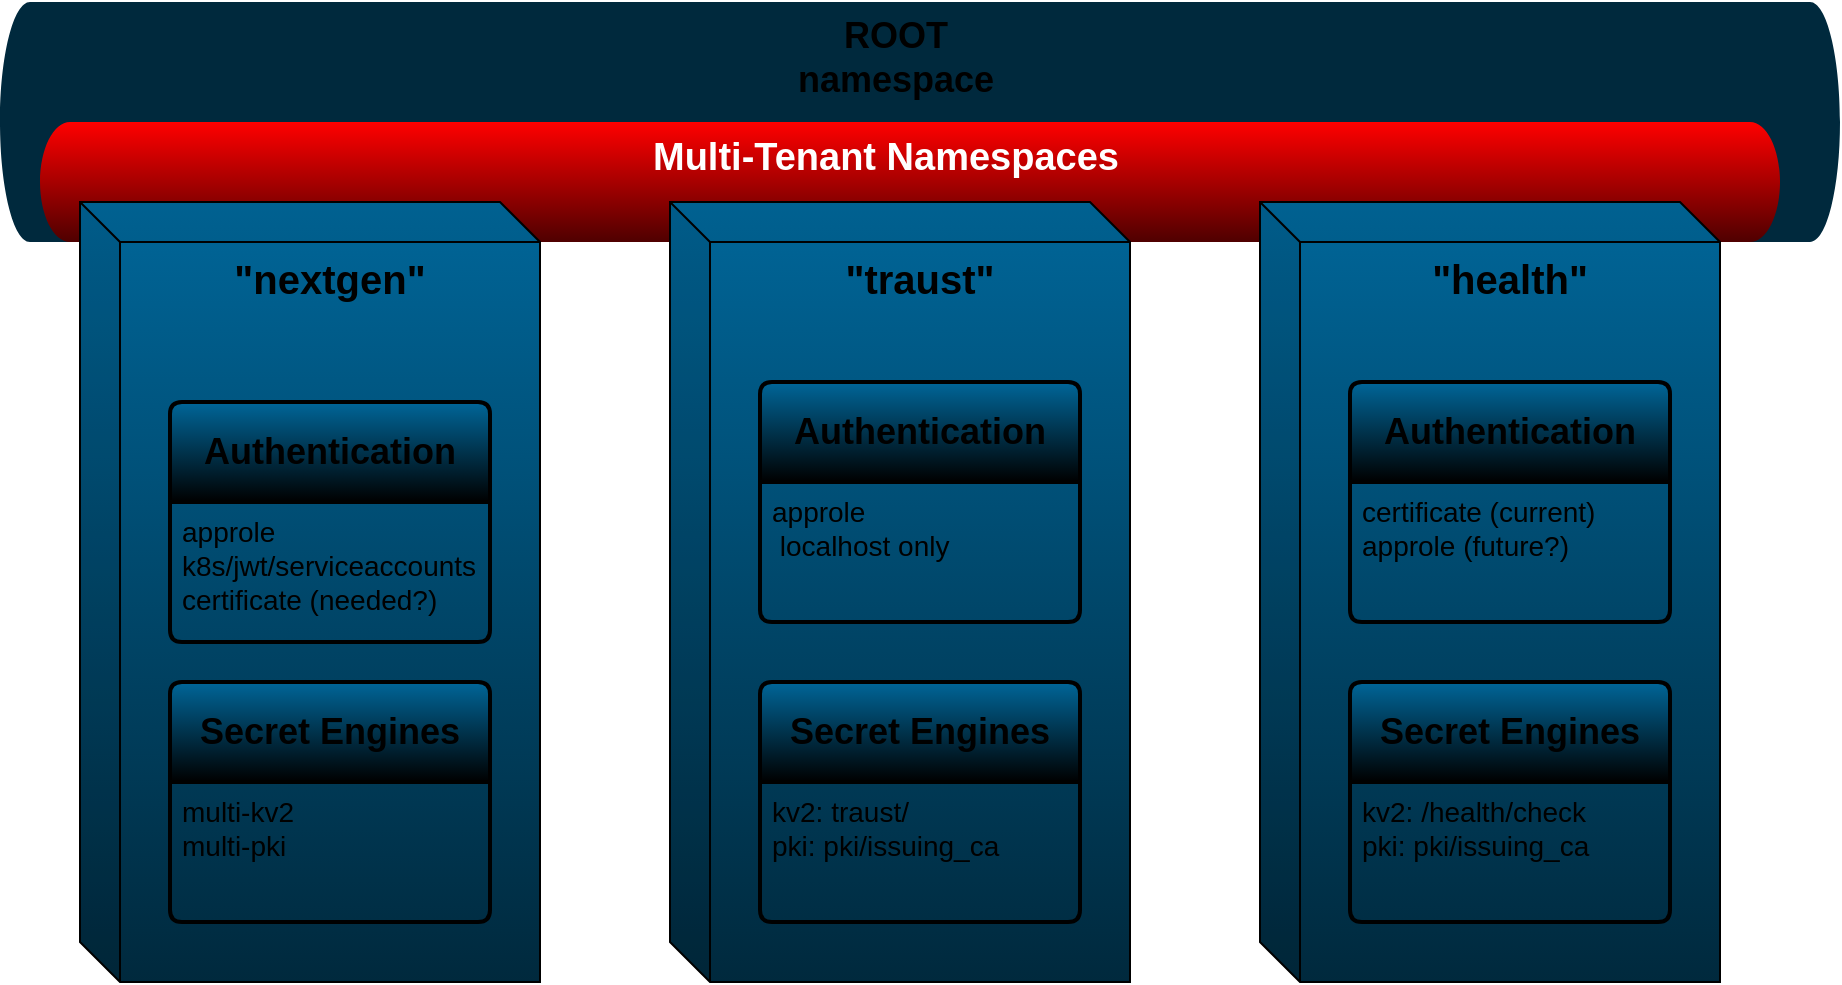 <mxfile version="21.2.8" type="device">
  <diagram id="prtHgNgQTEPvFCAcTncT" name="Page-1">
    <mxGraphModel dx="1399" dy="1153" grid="1" gridSize="10" guides="1" tooltips="1" connect="1" arrows="1" fold="1" page="1" pageScale="1" pageWidth="1100" pageHeight="850" math="0" shadow="0">
      <root>
        <mxCell id="0" />
        <mxCell id="1" parent="0" />
        <mxCell id="JYJCYZzagZn8szXr--cS-20" value="&lt;font style=&quot;font-size: 18px;&quot;&gt;&lt;b&gt;ROOT&lt;br&gt;namespace&lt;/b&gt;&lt;/font&gt;" style="shape=cylinder3;whiteSpace=wrap;html=1;boundedLbl=1;backgroundOutline=1;size=15;fillColor=#00293D;fillStyle=auto;shadow=0;gradientColor=none;gradientDirection=north;horizontal=1;verticalAlign=top;direction=south;strokeColor=none;" vertex="1" parent="1">
          <mxGeometry x="90" y="120" width="920" height="120" as="geometry" />
        </mxCell>
        <mxCell id="JYJCYZzagZn8szXr--cS-82" value="&lt;font size=&quot;1&quot;&gt;&lt;b style=&quot;font-size: 19px;&quot;&gt;Multi-Tenant Namespaces&lt;/b&gt;&lt;/font&gt;" style="shape=cylinder3;whiteSpace=wrap;html=1;boundedLbl=1;backgroundOutline=1;size=15;direction=south;fillColor=#FF0000;fontColor=#FFFFFF;strokeColor=none;gradientColor=#4F0000;gradientDirection=east;verticalAlign=top;" vertex="1" parent="1">
          <mxGeometry x="110" y="180" width="870" height="60" as="geometry" />
        </mxCell>
        <mxCell id="JYJCYZzagZn8szXr--cS-83" value="" style="group" vertex="1" connectable="0" parent="1">
          <mxGeometry x="130" y="220" width="230" height="390" as="geometry" />
        </mxCell>
        <mxCell id="JYJCYZzagZn8szXr--cS-58" value="&lt;font style=&quot;font-size: 20px;&quot;&gt;&lt;b&gt;&quot;nextgen&quot;&lt;/b&gt;&lt;br&gt;&lt;/font&gt;" style="shape=cube;whiteSpace=wrap;html=1;boundedLbl=1;backgroundOutline=1;darkOpacity=0.05;darkOpacity2=0.1;fillColor=#006699;gradientColor=#00293D;gradientDirection=south;shadow=0;verticalAlign=top;" vertex="1" parent="JYJCYZzagZn8szXr--cS-83">
          <mxGeometry width="230" height="390" as="geometry" />
        </mxCell>
        <mxCell id="JYJCYZzagZn8szXr--cS-16" value="&lt;font style=&quot;font-size: 18px;&quot;&gt;Authentication&lt;br&gt;&lt;/font&gt;" style="swimlane;childLayout=stackLayout;horizontal=1;startSize=50;horizontalStack=0;rounded=1;fontSize=14;fontStyle=1;strokeWidth=2;resizeParent=0;resizeLast=1;shadow=0;dashed=0;align=center;arcSize=4;whiteSpace=wrap;html=1;fillColor=#006699;swimlaneFillColor=none;strokeColor=default;gradientColor=default;gradientDirection=south;verticalAlign=middle;fontColor=#000000;" vertex="1" parent="JYJCYZzagZn8szXr--cS-83">
          <mxGeometry x="45" y="100" width="160" height="120" as="geometry" />
        </mxCell>
        <mxCell id="JYJCYZzagZn8szXr--cS-17" value="&lt;font style=&quot;font-size: 14px;&quot;&gt;approle&lt;br&gt;k8s/jwt/serviceaccounts&lt;br&gt;certificate (needed?)&lt;/font&gt;" style="align=left;strokeColor=none;fillColor=none;spacingLeft=4;fontSize=12;verticalAlign=top;resizable=0;rotatable=0;part=1;html=1;" vertex="1" parent="JYJCYZzagZn8szXr--cS-16">
          <mxGeometry y="50" width="160" height="70" as="geometry" />
        </mxCell>
        <mxCell id="JYJCYZzagZn8szXr--cS-54" value="&lt;font style=&quot;font-size: 18px;&quot;&gt;Secret Engines&lt;/font&gt;" style="swimlane;childLayout=stackLayout;horizontal=1;startSize=50;horizontalStack=0;rounded=1;fontSize=14;fontStyle=1;strokeWidth=2;resizeParent=0;resizeLast=1;shadow=0;dashed=0;align=center;arcSize=4;whiteSpace=wrap;html=1;fillColor=#006699;swimlaneFillColor=none;strokeColor=default;gradientColor=default;gradientDirection=south;verticalAlign=middle;fontColor=#000000;" vertex="1" parent="JYJCYZzagZn8szXr--cS-83">
          <mxGeometry x="45" y="240" width="160" height="120" as="geometry">
            <mxRectangle x="800" y="568" width="180" height="50" as="alternateBounds" />
          </mxGeometry>
        </mxCell>
        <mxCell id="JYJCYZzagZn8szXr--cS-55" value="&lt;font style=&quot;font-size: 14px;&quot;&gt;multi-kv2&lt;br&gt;multi-pki&lt;/font&gt;" style="align=left;strokeColor=none;fillColor=none;spacingLeft=4;fontSize=12;verticalAlign=top;resizable=0;rotatable=0;part=1;html=1;" vertex="1" parent="JYJCYZzagZn8szXr--cS-54">
          <mxGeometry y="50" width="160" height="70" as="geometry" />
        </mxCell>
        <mxCell id="JYJCYZzagZn8szXr--cS-84" value="" style="group" vertex="1" connectable="0" parent="1">
          <mxGeometry x="425" y="220" width="230" height="390" as="geometry" />
        </mxCell>
        <mxCell id="JYJCYZzagZn8szXr--cS-77" value="&lt;font style=&quot;font-size: 20px;&quot;&gt;&lt;b&gt;&quot;traust&quot;&lt;/b&gt;&lt;br&gt;&lt;/font&gt;" style="shape=cube;whiteSpace=wrap;html=1;boundedLbl=1;backgroundOutline=1;darkOpacity=0.05;darkOpacity2=0.1;fillColor=#006699;gradientColor=#00293D;gradientDirection=south;shadow=0;verticalAlign=top;" vertex="1" parent="JYJCYZzagZn8szXr--cS-84">
          <mxGeometry width="230" height="390" as="geometry" />
        </mxCell>
        <mxCell id="JYJCYZzagZn8szXr--cS-18" value="&lt;font style=&quot;font-size: 18px;&quot;&gt;Authentication&lt;/font&gt;" style="swimlane;childLayout=stackLayout;horizontal=1;startSize=50;horizontalStack=0;rounded=1;fontSize=14;fontStyle=1;strokeWidth=2;resizeParent=0;resizeLast=1;shadow=0;dashed=0;align=center;arcSize=4;whiteSpace=wrap;html=1;fillColor=#006699;fontColor=#000000;gradientColor=default;" vertex="1" parent="JYJCYZzagZn8szXr--cS-84">
          <mxGeometry x="45" y="90" width="160" height="120" as="geometry" />
        </mxCell>
        <mxCell id="JYJCYZzagZn8szXr--cS-19" value="&lt;font style=&quot;font-size: 14px;&quot;&gt;approle&lt;br&gt;&lt;span style=&quot;white-space: pre;&quot;&gt;	&lt;/span&gt;localhost only&lt;/font&gt;" style="align=left;strokeColor=none;fillColor=none;spacingLeft=4;fontSize=12;verticalAlign=top;resizable=0;rotatable=0;part=1;html=1;" vertex="1" parent="JYJCYZzagZn8szXr--cS-18">
          <mxGeometry y="50" width="160" height="70" as="geometry" />
        </mxCell>
        <mxCell id="JYJCYZzagZn8szXr--cS-80" value="&lt;font style=&quot;font-size: 18px;&quot;&gt;Secret Engines&lt;/font&gt;" style="swimlane;childLayout=stackLayout;horizontal=1;startSize=50;horizontalStack=0;rounded=1;fontSize=14;fontStyle=1;strokeWidth=2;resizeParent=0;resizeLast=1;shadow=0;dashed=0;align=center;arcSize=4;whiteSpace=wrap;html=1;fillColor=#006699;swimlaneFillColor=none;strokeColor=default;gradientColor=default;gradientDirection=south;verticalAlign=middle;fontColor=#000000;" vertex="1" parent="JYJCYZzagZn8szXr--cS-84">
          <mxGeometry x="45" y="240" width="160" height="120" as="geometry">
            <mxRectangle x="800" y="568" width="180" height="50" as="alternateBounds" />
          </mxGeometry>
        </mxCell>
        <mxCell id="JYJCYZzagZn8szXr--cS-81" value="&lt;font style=&quot;font-size: 14px;&quot;&gt;kv2: traust/&lt;br style=&quot;&quot;&gt;pki: pki/issuing_ca&lt;/font&gt;" style="align=left;strokeColor=none;fillColor=none;spacingLeft=4;fontSize=12;verticalAlign=top;resizable=0;rotatable=0;part=1;html=1;" vertex="1" parent="JYJCYZzagZn8szXr--cS-80">
          <mxGeometry y="50" width="160" height="70" as="geometry" />
        </mxCell>
        <mxCell id="JYJCYZzagZn8szXr--cS-91" value="" style="group" vertex="1" connectable="0" parent="1">
          <mxGeometry x="720" y="220" width="230" height="390" as="geometry" />
        </mxCell>
        <mxCell id="JYJCYZzagZn8szXr--cS-86" value="&lt;font style=&quot;font-size: 20px;&quot;&gt;&lt;b&gt;&quot;health&quot;&lt;/b&gt;&lt;br&gt;&lt;/font&gt;" style="shape=cube;whiteSpace=wrap;html=1;boundedLbl=1;backgroundOutline=1;darkOpacity=0.05;darkOpacity2=0.1;fillColor=#006699;gradientColor=#00293D;gradientDirection=south;shadow=0;verticalAlign=top;" vertex="1" parent="JYJCYZzagZn8szXr--cS-91">
          <mxGeometry width="230" height="390" as="geometry" />
        </mxCell>
        <mxCell id="JYJCYZzagZn8szXr--cS-87" value="&lt;font style=&quot;font-size: 18px;&quot;&gt;Authentication&lt;/font&gt;" style="swimlane;childLayout=stackLayout;horizontal=1;startSize=50;horizontalStack=0;rounded=1;fontSize=14;fontStyle=1;strokeWidth=2;resizeParent=0;resizeLast=1;shadow=0;dashed=0;align=center;arcSize=4;whiteSpace=wrap;html=1;fillColor=#006699;fontColor=#000000;gradientColor=default;" vertex="1" parent="JYJCYZzagZn8szXr--cS-91">
          <mxGeometry x="45" y="90" width="160" height="120" as="geometry" />
        </mxCell>
        <mxCell id="JYJCYZzagZn8szXr--cS-88" value="&lt;font style=&quot;font-size: 14px;&quot;&gt;certificate (current)&lt;br style=&quot;&quot;&gt;approle (future?)&lt;/font&gt;" style="align=left;strokeColor=none;fillColor=none;spacingLeft=4;fontSize=12;verticalAlign=top;resizable=0;rotatable=0;part=1;html=1;" vertex="1" parent="JYJCYZzagZn8szXr--cS-87">
          <mxGeometry y="50" width="160" height="70" as="geometry" />
        </mxCell>
        <mxCell id="JYJCYZzagZn8szXr--cS-89" value="&lt;font style=&quot;font-size: 18px;&quot;&gt;Secret Engines&lt;/font&gt;" style="swimlane;childLayout=stackLayout;horizontal=1;startSize=50;horizontalStack=0;rounded=1;fontSize=14;fontStyle=1;strokeWidth=2;resizeParent=0;resizeLast=1;shadow=0;dashed=0;align=center;arcSize=4;whiteSpace=wrap;html=1;fillColor=#006699;swimlaneFillColor=none;strokeColor=default;gradientColor=default;gradientDirection=south;verticalAlign=middle;fontColor=#000000;" vertex="1" parent="JYJCYZzagZn8szXr--cS-91">
          <mxGeometry x="45" y="240" width="160" height="120" as="geometry">
            <mxRectangle x="800" y="568" width="180" height="50" as="alternateBounds" />
          </mxGeometry>
        </mxCell>
        <mxCell id="JYJCYZzagZn8szXr--cS-90" value="&lt;font style=&quot;font-size: 14px;&quot;&gt;kv2: /health/check&lt;br style=&quot;&quot;&gt;pki: pki/issuing_ca&lt;/font&gt;" style="align=left;strokeColor=none;fillColor=none;spacingLeft=4;fontSize=12;verticalAlign=top;resizable=0;rotatable=0;part=1;html=1;" vertex="1" parent="JYJCYZzagZn8szXr--cS-89">
          <mxGeometry y="50" width="160" height="70" as="geometry" />
        </mxCell>
      </root>
    </mxGraphModel>
  </diagram>
</mxfile>
